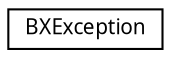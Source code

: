 digraph "Graphical Class Hierarchy"
{
  edge [fontname="LucidaGrande",fontsize="10",labelfontname="LucidaGrande",labelfontsize="10"];
  node [fontname="LucidaGrande",fontsize="10",shape=record];
  rankdir="LR";
  Node1 [label="BXException",height=0.2,width=0.4,color="black", fillcolor="white", style="filled",URL="$interface_b_x_exception.html",tooltip="A BaseTen-specific exception. "];
}
